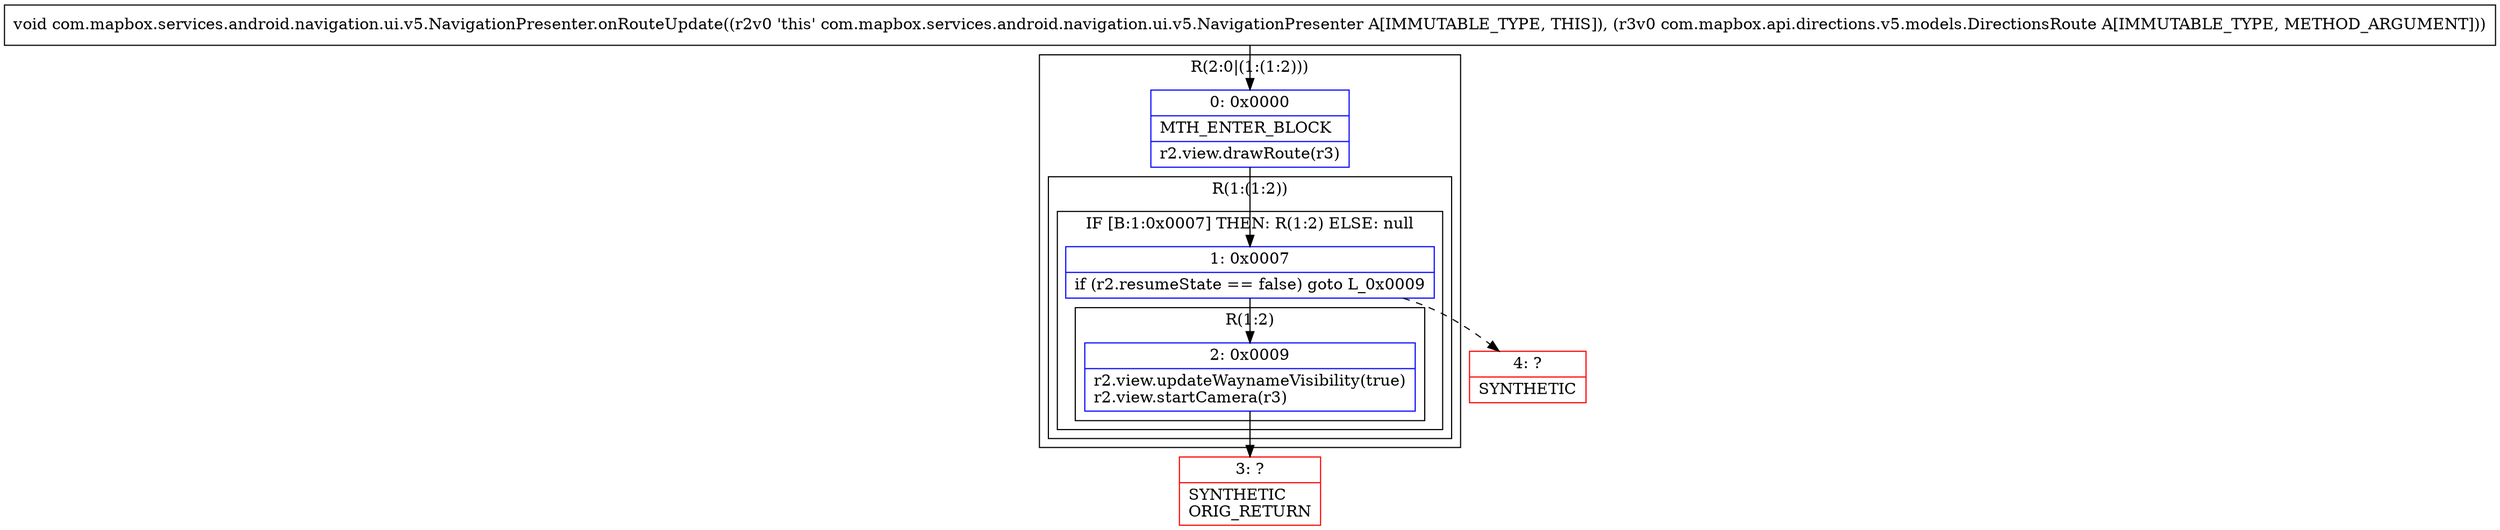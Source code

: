 digraph "CFG forcom.mapbox.services.android.navigation.ui.v5.NavigationPresenter.onRouteUpdate(Lcom\/mapbox\/api\/directions\/v5\/models\/DirectionsRoute;)V" {
subgraph cluster_Region_241946717 {
label = "R(2:0|(1:(1:2)))";
node [shape=record,color=blue];
Node_0 [shape=record,label="{0\:\ 0x0000|MTH_ENTER_BLOCK\l|r2.view.drawRoute(r3)\l}"];
subgraph cluster_Region_1739203082 {
label = "R(1:(1:2))";
node [shape=record,color=blue];
subgraph cluster_IfRegion_1832578404 {
label = "IF [B:1:0x0007] THEN: R(1:2) ELSE: null";
node [shape=record,color=blue];
Node_1 [shape=record,label="{1\:\ 0x0007|if (r2.resumeState == false) goto L_0x0009\l}"];
subgraph cluster_Region_1291334168 {
label = "R(1:2)";
node [shape=record,color=blue];
Node_2 [shape=record,label="{2\:\ 0x0009|r2.view.updateWaynameVisibility(true)\lr2.view.startCamera(r3)\l}"];
}
}
}
}
Node_3 [shape=record,color=red,label="{3\:\ ?|SYNTHETIC\lORIG_RETURN\l}"];
Node_4 [shape=record,color=red,label="{4\:\ ?|SYNTHETIC\l}"];
MethodNode[shape=record,label="{void com.mapbox.services.android.navigation.ui.v5.NavigationPresenter.onRouteUpdate((r2v0 'this' com.mapbox.services.android.navigation.ui.v5.NavigationPresenter A[IMMUTABLE_TYPE, THIS]), (r3v0 com.mapbox.api.directions.v5.models.DirectionsRoute A[IMMUTABLE_TYPE, METHOD_ARGUMENT])) }"];
MethodNode -> Node_0;
Node_0 -> Node_1;
Node_1 -> Node_2;
Node_1 -> Node_4[style=dashed];
Node_2 -> Node_3;
}

